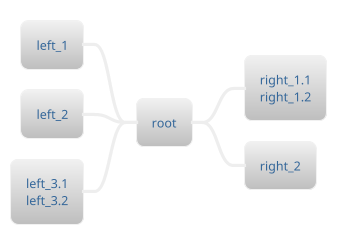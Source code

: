 ' Do not edit
' Theme Gallery
' autogenerated by script
'
@startmindmap
!theme silver
+ root
**:right_1.1
right_1.2;
++ right_2

left side

-- left_1
-- left_2
**:left_3.1
left_3.2;
@endmindmap
